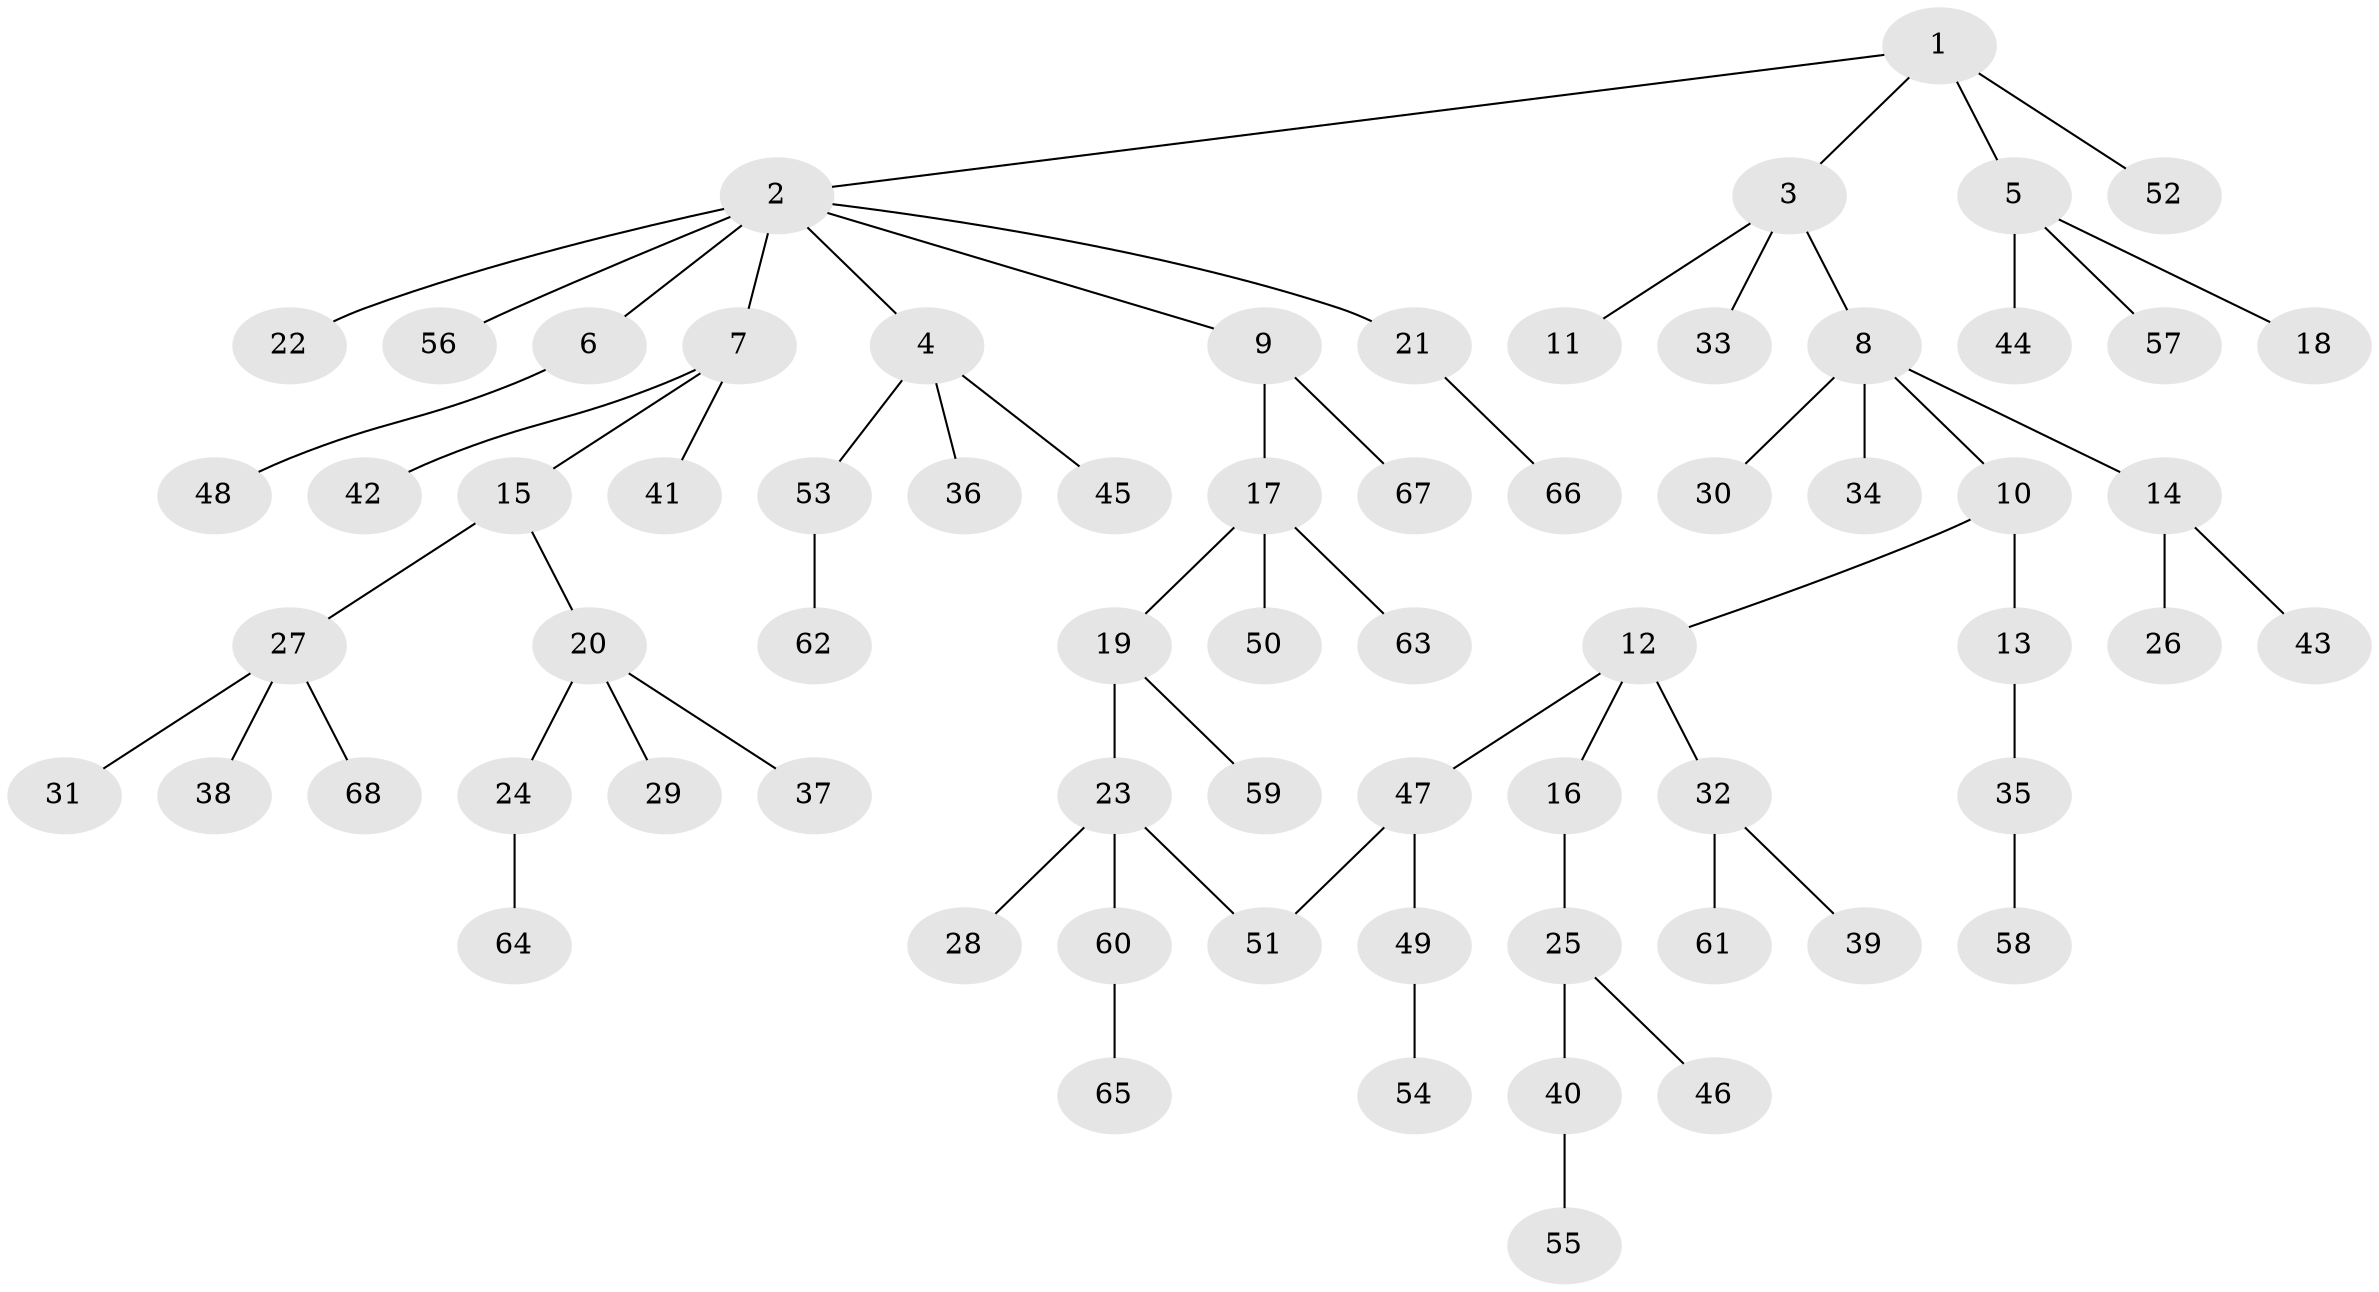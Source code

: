 // coarse degree distribution, {6: 0.020833333333333332, 8: 0.020833333333333332, 3: 0.20833333333333334, 4: 0.0625, 1: 0.6041666666666666, 2: 0.0625, 5: 0.020833333333333332}
// Generated by graph-tools (version 1.1) at 2025/51/02/27/25 19:51:38]
// undirected, 68 vertices, 68 edges
graph export_dot {
graph [start="1"]
  node [color=gray90,style=filled];
  1;
  2;
  3;
  4;
  5;
  6;
  7;
  8;
  9;
  10;
  11;
  12;
  13;
  14;
  15;
  16;
  17;
  18;
  19;
  20;
  21;
  22;
  23;
  24;
  25;
  26;
  27;
  28;
  29;
  30;
  31;
  32;
  33;
  34;
  35;
  36;
  37;
  38;
  39;
  40;
  41;
  42;
  43;
  44;
  45;
  46;
  47;
  48;
  49;
  50;
  51;
  52;
  53;
  54;
  55;
  56;
  57;
  58;
  59;
  60;
  61;
  62;
  63;
  64;
  65;
  66;
  67;
  68;
  1 -- 2;
  1 -- 3;
  1 -- 5;
  1 -- 52;
  2 -- 4;
  2 -- 6;
  2 -- 7;
  2 -- 9;
  2 -- 21;
  2 -- 22;
  2 -- 56;
  3 -- 8;
  3 -- 11;
  3 -- 33;
  4 -- 36;
  4 -- 45;
  4 -- 53;
  5 -- 18;
  5 -- 44;
  5 -- 57;
  6 -- 48;
  7 -- 15;
  7 -- 41;
  7 -- 42;
  8 -- 10;
  8 -- 14;
  8 -- 30;
  8 -- 34;
  9 -- 17;
  9 -- 67;
  10 -- 12;
  10 -- 13;
  12 -- 16;
  12 -- 32;
  12 -- 47;
  13 -- 35;
  14 -- 26;
  14 -- 43;
  15 -- 20;
  15 -- 27;
  16 -- 25;
  17 -- 19;
  17 -- 50;
  17 -- 63;
  19 -- 23;
  19 -- 59;
  20 -- 24;
  20 -- 29;
  20 -- 37;
  21 -- 66;
  23 -- 28;
  23 -- 51;
  23 -- 60;
  24 -- 64;
  25 -- 40;
  25 -- 46;
  27 -- 31;
  27 -- 38;
  27 -- 68;
  32 -- 39;
  32 -- 61;
  35 -- 58;
  40 -- 55;
  47 -- 49;
  47 -- 51;
  49 -- 54;
  53 -- 62;
  60 -- 65;
}
